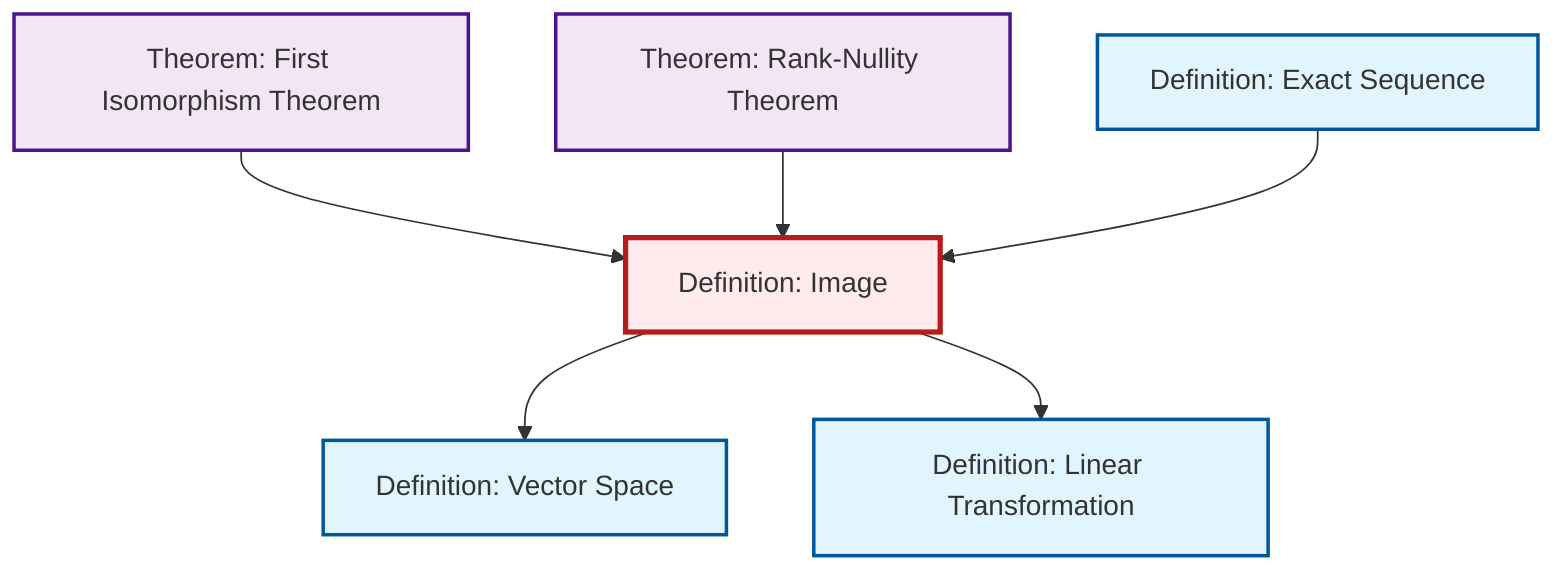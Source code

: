 graph TD
    classDef definition fill:#e1f5fe,stroke:#01579b,stroke-width:2px
    classDef theorem fill:#f3e5f5,stroke:#4a148c,stroke-width:2px
    classDef axiom fill:#fff3e0,stroke:#e65100,stroke-width:2px
    classDef example fill:#e8f5e9,stroke:#1b5e20,stroke-width:2px
    classDef current fill:#ffebee,stroke:#b71c1c,stroke-width:3px
    def-linear-transformation["Definition: Linear Transformation"]:::definition
    def-vector-space["Definition: Vector Space"]:::definition
    def-image["Definition: Image"]:::definition
    thm-first-isomorphism["Theorem: First Isomorphism Theorem"]:::theorem
    thm-rank-nullity["Theorem: Rank-Nullity Theorem"]:::theorem
    def-exact-sequence["Definition: Exact Sequence"]:::definition
    thm-first-isomorphism --> def-image
    thm-rank-nullity --> def-image
    def-exact-sequence --> def-image
    def-image --> def-vector-space
    def-image --> def-linear-transformation
    class def-image current